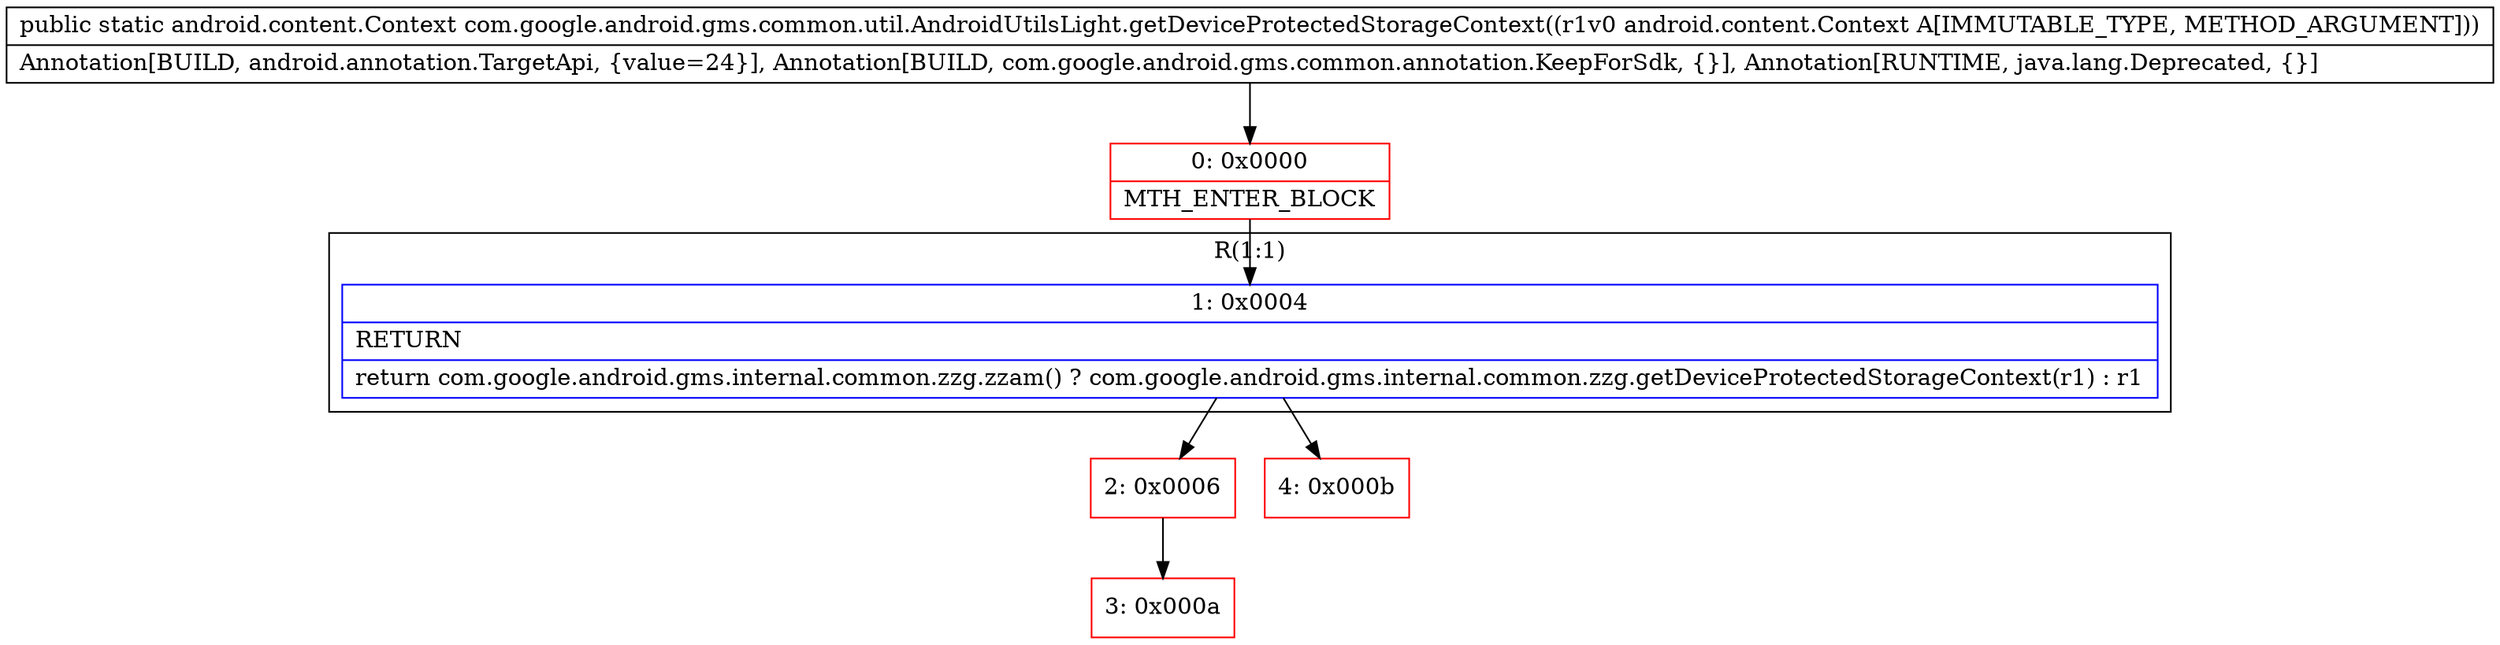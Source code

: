 digraph "CFG forcom.google.android.gms.common.util.AndroidUtilsLight.getDeviceProtectedStorageContext(Landroid\/content\/Context;)Landroid\/content\/Context;" {
subgraph cluster_Region_894360262 {
label = "R(1:1)";
node [shape=record,color=blue];
Node_1 [shape=record,label="{1\:\ 0x0004|RETURN\l|return com.google.android.gms.internal.common.zzg.zzam() ? com.google.android.gms.internal.common.zzg.getDeviceProtectedStorageContext(r1) : r1\l}"];
}
Node_0 [shape=record,color=red,label="{0\:\ 0x0000|MTH_ENTER_BLOCK\l}"];
Node_2 [shape=record,color=red,label="{2\:\ 0x0006}"];
Node_3 [shape=record,color=red,label="{3\:\ 0x000a}"];
Node_4 [shape=record,color=red,label="{4\:\ 0x000b}"];
MethodNode[shape=record,label="{public static android.content.Context com.google.android.gms.common.util.AndroidUtilsLight.getDeviceProtectedStorageContext((r1v0 android.content.Context A[IMMUTABLE_TYPE, METHOD_ARGUMENT]))  | Annotation[BUILD, android.annotation.TargetApi, \{value=24\}], Annotation[BUILD, com.google.android.gms.common.annotation.KeepForSdk, \{\}], Annotation[RUNTIME, java.lang.Deprecated, \{\}]\l}"];
MethodNode -> Node_0;
Node_1 -> Node_2;
Node_1 -> Node_4;
Node_0 -> Node_1;
Node_2 -> Node_3;
}

